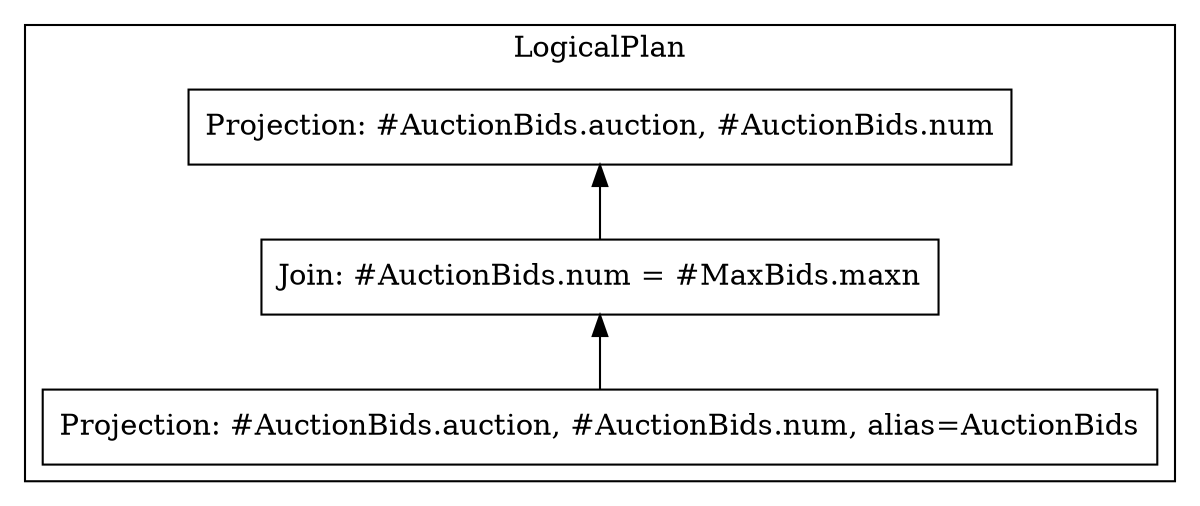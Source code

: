 
digraph {
  subgraph cluster_1
  {
    graph[label="LogicalPlan"]
    2[shape=box label="Projection: #AuctionBids.auction, #AuctionBids.num"]
    3[shape=box label="Join: #AuctionBids.num = #MaxBids.maxn"]
    2 -> 3 [arrowhead=none, arrowtail=normal, dir=back]
    4[shape=box label="Projection: #AuctionBids.auction, #AuctionBids.num, alias=AuctionBids"]
    3 -> 4 [arrowhead=none, arrowtail=normal, dir=back]
  }
  {
  }
}
